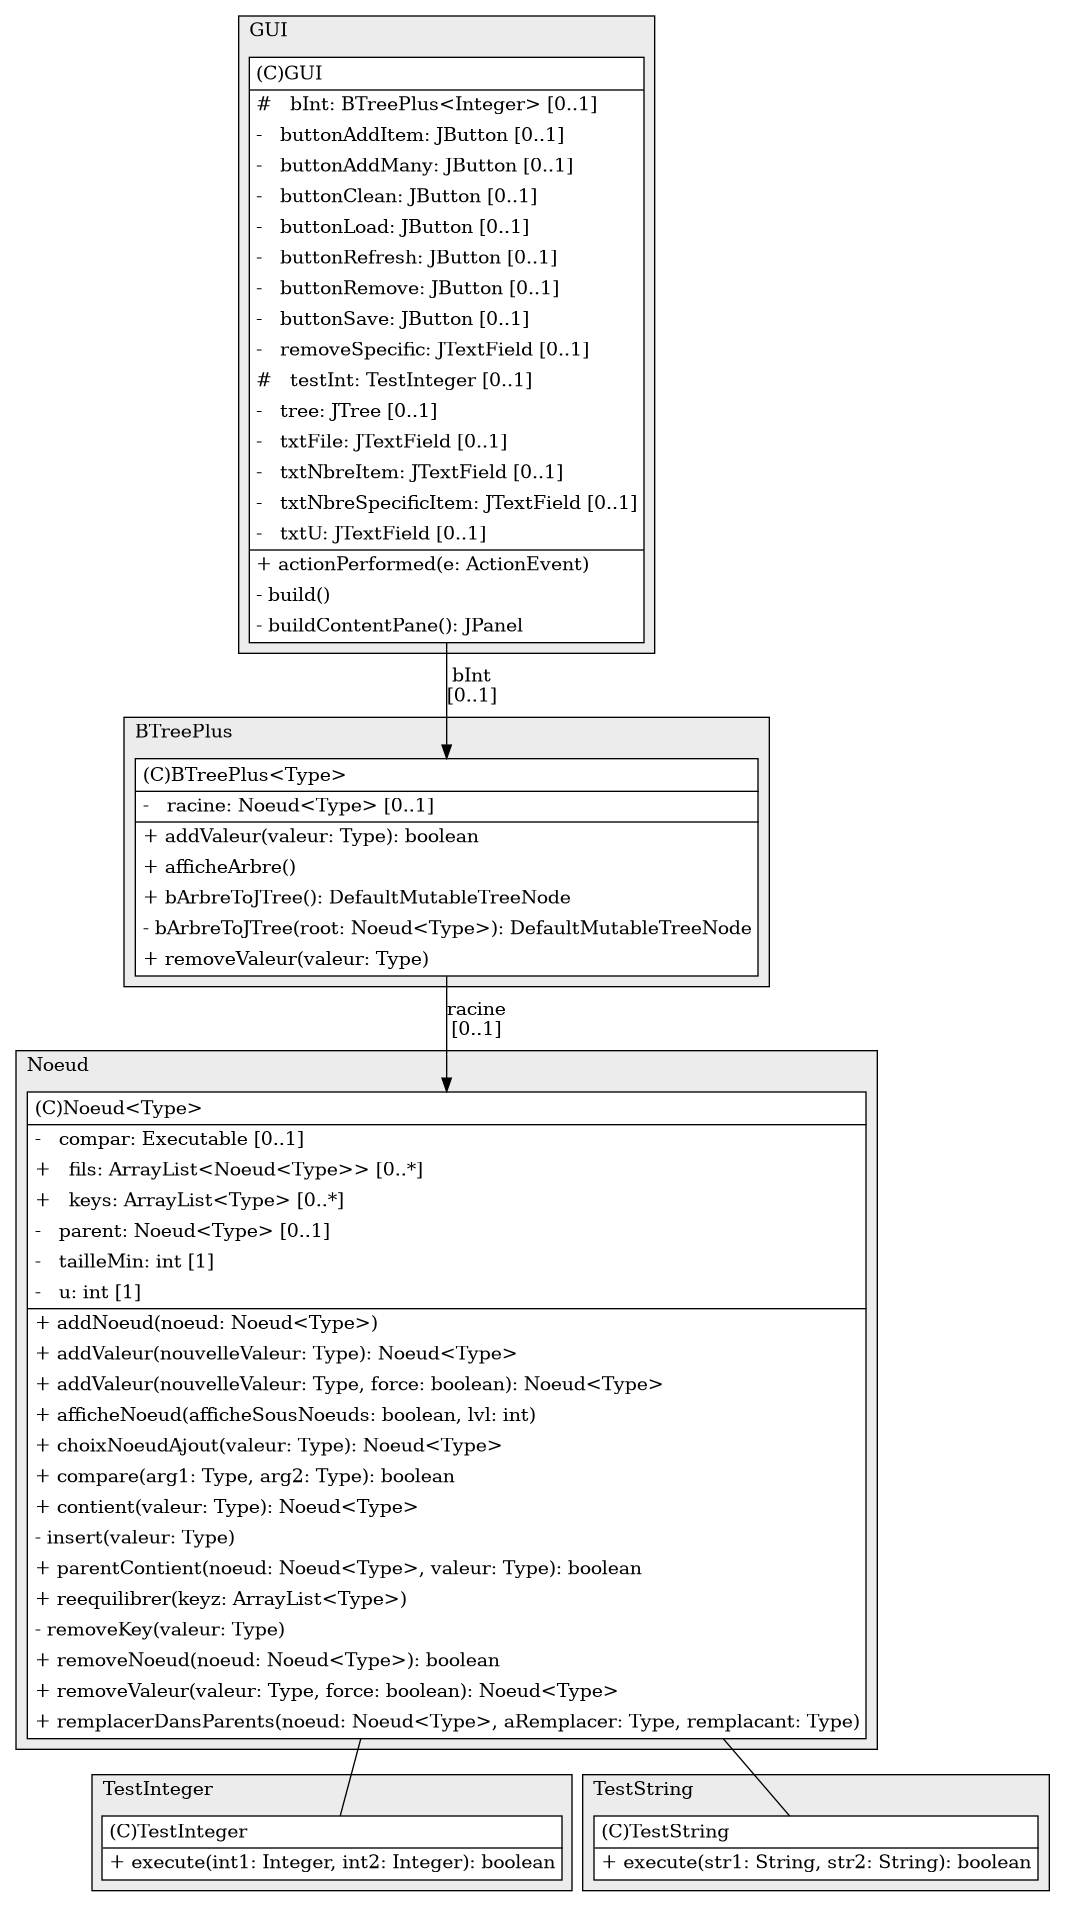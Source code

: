 @startuml

/' diagram meta data start
config=StructureConfiguration;
{
  "projectClassification": {
    "searchMode": "OpenProject", // OpenProject, AllProjects
    "includedProjects": "",
    "pathEndKeywords": "*.impl",
    "isClientPath": "",
    "isClientName": "",
    "isTestPath": "",
    "isTestName": "",
    "isMappingPath": "",
    "isMappingName": "",
    "isDataAccessPath": "",
    "isDataAccessName": "",
    "isDataStructurePath": "",
    "isDataStructureName": "",
    "isInterfaceStructuresPath": "",
    "isInterfaceStructuresName": "",
    "isEntryPointPath": "",
    "isEntryPointName": "",
    "treatFinalFieldsAsMandatory": false
  },
  "graphRestriction": {
    "classPackageExcludeFilter": "",
    "classPackageIncludeFilter": "",
    "classNameExcludeFilter": "",
    "classNameIncludeFilter": "",
    "methodNameExcludeFilter": "",
    "methodNameIncludeFilter": "",
    "removeByInheritance": "", // inheritance/annotation based filtering is done in a second step
    "removeByAnnotation": "",
    "removeByClassPackage": "", // cleanup the graph after inheritance/annotation based filtering is done
    "removeByClassName": "",
    "cutMappings": false,
    "cutEnum": true,
    "cutTests": true,
    "cutClient": true,
    "cutDataAccess": true,
    "cutInterfaceStructures": true,
    "cutDataStructures": true,
    "cutGetterAndSetter": true,
    "cutConstructors": true
  },
  "graphTraversal": {
    "forwardDepth": 3,
    "backwardDepth": 3,
    "classPackageExcludeFilter": "",
    "classPackageIncludeFilter": "",
    "classNameExcludeFilter": "",
    "classNameIncludeFilter": "",
    "methodNameExcludeFilter": "",
    "methodNameIncludeFilter": "",
    "hideMappings": false,
    "hideDataStructures": false,
    "hidePrivateMethods": true,
    "hideInterfaceCalls": true, // indirection: implementation -> interface (is hidden) -> implementation
    "onlyShowApplicationEntryPoints": false, // root node is included
    "useMethodCallsForStructureDiagram": "ForwardOnly" // ForwardOnly, BothDirections, No
  },
  "details": {
    "aggregation": "GroupByClass", // ByClass, GroupByClass, None
    "showClassGenericTypes": true,
    "showMethods": true,
    "showMethodParameterNames": true,
    "showMethodParameterTypes": true,
    "showMethodReturnType": true,
    "showPackageLevels": 2,
    "showDetailedClassStructure": true
  },
  "rootClass": "Noeud",
  "extensionCallbackMethod": "" // qualified.class.name#methodName - signature: public static String method(String)
}
diagram meta data end '/



digraph g {
    rankdir="TB"
    splines=polyline
    

'nodes 
subgraph cluster_1061645268 { 
   	label=TestInteger
	labeljust=l
	fillcolor="#ececec"
	style=filled
   
   TestInteger1061645268[
	label=<<TABLE BORDER="1" CELLBORDER="0" CELLPADDING="4" CELLSPACING="0">
<TR><TD ALIGN="LEFT" >(C)TestInteger</TD></TR>
<HR/>
<TR><TD ALIGN="LEFT" >+ execute(int1: Integer, int2: Integer): boolean</TD></TR>
</TABLE>>
	style=filled
	margin=0
	shape=plaintext
	fillcolor="#FFFFFF"
];
} 

subgraph cluster_1877182278 { 
   	label=BTreePlus
	labeljust=l
	fillcolor="#ececec"
	style=filled
   
   BTreePlus1877182278[
	label=<<TABLE BORDER="1" CELLBORDER="0" CELLPADDING="4" CELLSPACING="0">
<TR><TD ALIGN="LEFT" >(C)BTreePlus&lt;Type&gt;</TD></TR>
<HR/>
<TR><TD ALIGN="LEFT" >-   racine: Noeud&lt;Type&gt; [0..1]</TD></TR>
<HR/>
<TR><TD ALIGN="LEFT" >+ addValeur(valeur: Type): boolean</TD></TR>
<TR><TD ALIGN="LEFT" >+ afficheArbre()</TD></TR>
<TR><TD ALIGN="LEFT" >+ bArbreToJTree(): DefaultMutableTreeNode</TD></TR>
<TR><TD ALIGN="LEFT" >- bArbreToJTree(root: Noeud&lt;Type&gt;): DefaultMutableTreeNode</TD></TR>
<TR><TD ALIGN="LEFT" >+ removeValeur(valeur: Type)</TD></TR>
</TABLE>>
	style=filled
	margin=0
	shape=plaintext
	fillcolor="#FFFFFF"
];
} 

subgraph cluster_573753501 { 
   	label=TestString
	labeljust=l
	fillcolor="#ececec"
	style=filled
   
   TestString573753501[
	label=<<TABLE BORDER="1" CELLBORDER="0" CELLPADDING="4" CELLSPACING="0">
<TR><TD ALIGN="LEFT" >(C)TestString</TD></TR>
<HR/>
<TR><TD ALIGN="LEFT" >+ execute(str1: String, str2: String): boolean</TD></TR>
</TABLE>>
	style=filled
	margin=0
	shape=plaintext
	fillcolor="#FFFFFF"
];
} 

subgraph cluster_70939 { 
   	label=GUI
	labeljust=l
	fillcolor="#ececec"
	style=filled
   
   GUI70939[
	label=<<TABLE BORDER="1" CELLBORDER="0" CELLPADDING="4" CELLSPACING="0">
<TR><TD ALIGN="LEFT" >(C)GUI</TD></TR>
<HR/>
<TR><TD ALIGN="LEFT" >#   bInt: BTreePlus&lt;Integer&gt; [0..1]</TD></TR>
<TR><TD ALIGN="LEFT" >-   buttonAddItem: JButton [0..1]</TD></TR>
<TR><TD ALIGN="LEFT" >-   buttonAddMany: JButton [0..1]</TD></TR>
<TR><TD ALIGN="LEFT" >-   buttonClean: JButton [0..1]</TD></TR>
<TR><TD ALIGN="LEFT" >-   buttonLoad: JButton [0..1]</TD></TR>
<TR><TD ALIGN="LEFT" >-   buttonRefresh: JButton [0..1]</TD></TR>
<TR><TD ALIGN="LEFT" >-   buttonRemove: JButton [0..1]</TD></TR>
<TR><TD ALIGN="LEFT" >-   buttonSave: JButton [0..1]</TD></TR>
<TR><TD ALIGN="LEFT" >-   removeSpecific: JTextField [0..1]</TD></TR>
<TR><TD ALIGN="LEFT" >#   testInt: TestInteger [0..1]</TD></TR>
<TR><TD ALIGN="LEFT" >-   tree: JTree [0..1]</TD></TR>
<TR><TD ALIGN="LEFT" >-   txtFile: JTextField [0..1]</TD></TR>
<TR><TD ALIGN="LEFT" >-   txtNbreItem: JTextField [0..1]</TD></TR>
<TR><TD ALIGN="LEFT" >-   txtNbreSpecificItem: JTextField [0..1]</TD></TR>
<TR><TD ALIGN="LEFT" >-   txtU: JTextField [0..1]</TD></TR>
<HR/>
<TR><TD ALIGN="LEFT" >+ actionPerformed(e: ActionEvent)</TD></TR>
<TR><TD ALIGN="LEFT" >- build()</TD></TR>
<TR><TD ALIGN="LEFT" >- buildContentPane(): JPanel</TD></TR>
</TABLE>>
	style=filled
	margin=0
	shape=plaintext
	fillcolor="#FFFFFF"
];
} 

subgraph cluster_75442227 { 
   	label=Noeud
	labeljust=l
	fillcolor="#ececec"
	style=filled
   
   Noeud75442227[
	label=<<TABLE BORDER="1" CELLBORDER="0" CELLPADDING="4" CELLSPACING="0">
<TR><TD ALIGN="LEFT" >(C)Noeud&lt;Type&gt;</TD></TR>
<HR/>
<TR><TD ALIGN="LEFT" >-   compar: Executable [0..1]</TD></TR>
<TR><TD ALIGN="LEFT" >+   fils: ArrayList&lt;Noeud&lt;Type&gt;&gt; [0..*]</TD></TR>
<TR><TD ALIGN="LEFT" >+   keys: ArrayList&lt;Type&gt; [0..*]</TD></TR>
<TR><TD ALIGN="LEFT" >-   parent: Noeud&lt;Type&gt; [0..1]</TD></TR>
<TR><TD ALIGN="LEFT" >-   tailleMin: int [1]</TD></TR>
<TR><TD ALIGN="LEFT" >-   u: int [1]</TD></TR>
<HR/>
<TR><TD ALIGN="LEFT" >+ addNoeud(noeud: Noeud&lt;Type&gt;)</TD></TR>
<TR><TD ALIGN="LEFT" >+ addValeur(nouvelleValeur: Type): Noeud&lt;Type&gt;</TD></TR>
<TR><TD ALIGN="LEFT" >+ addValeur(nouvelleValeur: Type, force: boolean): Noeud&lt;Type&gt;</TD></TR>
<TR><TD ALIGN="LEFT" >+ afficheNoeud(afficheSousNoeuds: boolean, lvl: int)</TD></TR>
<TR><TD ALIGN="LEFT" >+ choixNoeudAjout(valeur: Type): Noeud&lt;Type&gt;</TD></TR>
<TR><TD ALIGN="LEFT" >+ compare(arg1: Type, arg2: Type): boolean</TD></TR>
<TR><TD ALIGN="LEFT" >+ contient(valeur: Type): Noeud&lt;Type&gt;</TD></TR>
<TR><TD ALIGN="LEFT" >- insert(valeur: Type)</TD></TR>
<TR><TD ALIGN="LEFT" >+ parentContient(noeud: Noeud&lt;Type&gt;, valeur: Type): boolean</TD></TR>
<TR><TD ALIGN="LEFT" >+ reequilibrer(keyz: ArrayList&lt;Type&gt;)</TD></TR>
<TR><TD ALIGN="LEFT" >- removeKey(valeur: Type)</TD></TR>
<TR><TD ALIGN="LEFT" >+ removeNoeud(noeud: Noeud&lt;Type&gt;): boolean</TD></TR>
<TR><TD ALIGN="LEFT" >+ removeValeur(valeur: Type, force: boolean): Noeud&lt;Type&gt;</TD></TR>
<TR><TD ALIGN="LEFT" >+ remplacerDansParents(noeud: Noeud&lt;Type&gt;, aRemplacer: Type, remplacant: Type)</TD></TR>
</TABLE>>
	style=filled
	margin=0
	shape=plaintext
	fillcolor="#FFFFFF"
];
} 

'edges    
BTreePlus1877182278 -> Noeud75442227[label="racine
[0..1]"];
GUI70939 -> BTreePlus1877182278[label="bInt
[0..1]"];
Noeud75442227 -> TestInteger1061645268[arrowhead=none];
Noeud75442227 -> TestString573753501[arrowhead=none];
    
}
@enduml